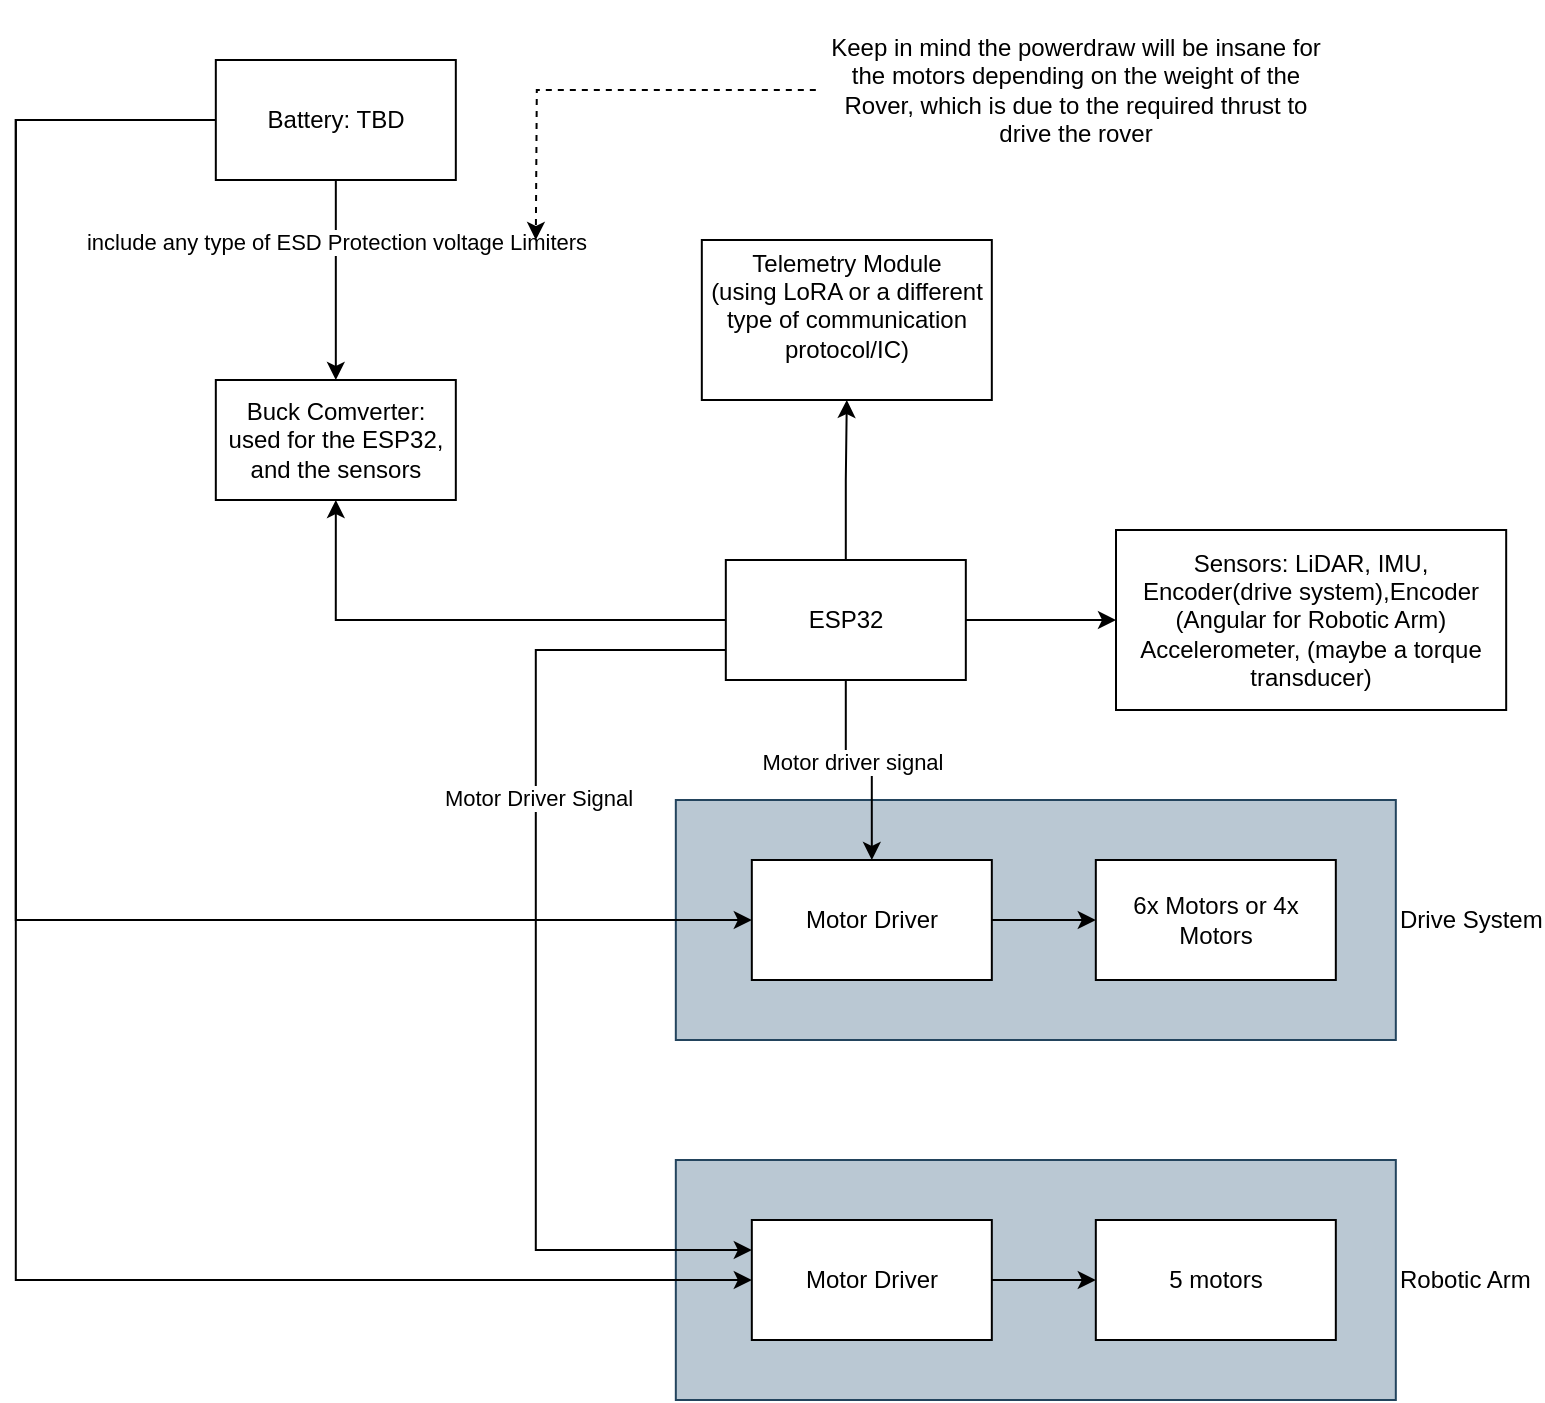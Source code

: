 <mxfile version="26.2.15">
  <diagram name="Page-1" id="JyUOuHXiSFr9RC4MHVJT">
    <mxGraphModel dx="1489" dy="753" grid="1" gridSize="10" guides="1" tooltips="1" connect="1" arrows="1" fold="1" page="1" pageScale="1" pageWidth="850" pageHeight="1100" math="0" shadow="0">
      <root>
        <mxCell id="0" />
        <mxCell id="1" parent="0" />
        <mxCell id="RV9R5c63OA0wlA1ZHNCd-24" value="Robotic Arm" style="rounded=0;whiteSpace=wrap;html=1;fillColor=#bac8d3;strokeColor=#23445d;labelPosition=right;verticalLabelPosition=middle;align=left;verticalAlign=middle;" vertex="1" parent="1">
          <mxGeometry x="379.91" y="610" width="360" height="120" as="geometry" />
        </mxCell>
        <mxCell id="RV9R5c63OA0wlA1ZHNCd-21" value="Drive System" style="rounded=0;whiteSpace=wrap;html=1;fillColor=#bac8d3;strokeColor=#23445d;labelPosition=right;verticalLabelPosition=middle;align=left;verticalAlign=middle;" vertex="1" parent="1">
          <mxGeometry x="379.91" y="430" width="360" height="120" as="geometry" />
        </mxCell>
        <mxCell id="RV9R5c63OA0wlA1ZHNCd-3" value="" style="edgeStyle=orthogonalEdgeStyle;rounded=0;orthogonalLoop=1;jettySize=auto;html=1;" edge="1" parent="1" source="RV9R5c63OA0wlA1ZHNCd-1" target="RV9R5c63OA0wlA1ZHNCd-2">
          <mxGeometry relative="1" as="geometry" />
        </mxCell>
        <mxCell id="RV9R5c63OA0wlA1ZHNCd-5" value="" style="edgeStyle=orthogonalEdgeStyle;rounded=0;orthogonalLoop=1;jettySize=auto;html=1;" edge="1" parent="1" source="RV9R5c63OA0wlA1ZHNCd-1" target="RV9R5c63OA0wlA1ZHNCd-4">
          <mxGeometry relative="1" as="geometry" />
        </mxCell>
        <mxCell id="RV9R5c63OA0wlA1ZHNCd-7" value="" style="edgeStyle=orthogonalEdgeStyle;rounded=0;orthogonalLoop=1;jettySize=auto;html=1;entryX=0.5;entryY=1;entryDx=0;entryDy=0;" edge="1" parent="1" source="RV9R5c63OA0wlA1ZHNCd-1" target="RV9R5c63OA0wlA1ZHNCd-8">
          <mxGeometry relative="1" as="geometry">
            <mxPoint x="369.91" y="280" as="targetPoint" />
            <Array as="points">
              <mxPoint x="209.91" y="340" />
            </Array>
          </mxGeometry>
        </mxCell>
        <mxCell id="RV9R5c63OA0wlA1ZHNCd-11" value="" style="edgeStyle=orthogonalEdgeStyle;rounded=0;orthogonalLoop=1;jettySize=auto;html=1;entryX=0.5;entryY=0;entryDx=0;entryDy=0;" edge="1" parent="1" source="RV9R5c63OA0wlA1ZHNCd-1" target="RV9R5c63OA0wlA1ZHNCd-22">
          <mxGeometry relative="1" as="geometry" />
        </mxCell>
        <mxCell id="RV9R5c63OA0wlA1ZHNCd-12" value="Motor driver signal" style="edgeLabel;html=1;align=center;verticalAlign=middle;resizable=0;points=[];" vertex="1" connectable="0" parent="RV9R5c63OA0wlA1ZHNCd-11">
          <mxGeometry x="-0.21" y="3" relative="1" as="geometry">
            <mxPoint as="offset" />
          </mxGeometry>
        </mxCell>
        <mxCell id="RV9R5c63OA0wlA1ZHNCd-25" style="edgeStyle=orthogonalEdgeStyle;rounded=0;orthogonalLoop=1;jettySize=auto;html=1;exitX=0;exitY=0.75;exitDx=0;exitDy=0;entryX=0;entryY=0.25;entryDx=0;entryDy=0;" edge="1" parent="1" source="RV9R5c63OA0wlA1ZHNCd-1" target="RV9R5c63OA0wlA1ZHNCd-10">
          <mxGeometry relative="1" as="geometry">
            <Array as="points">
              <mxPoint x="309.91" y="355" />
              <mxPoint x="309.91" y="655" />
            </Array>
          </mxGeometry>
        </mxCell>
        <mxCell id="RV9R5c63OA0wlA1ZHNCd-26" value="Motor Driver Signal" style="edgeLabel;html=1;align=center;verticalAlign=middle;resizable=0;points=[];" vertex="1" connectable="0" parent="RV9R5c63OA0wlA1ZHNCd-25">
          <mxGeometry x="-0.33" y="1" relative="1" as="geometry">
            <mxPoint as="offset" />
          </mxGeometry>
        </mxCell>
        <mxCell id="RV9R5c63OA0wlA1ZHNCd-1" value="ESP32" style="rounded=0;whiteSpace=wrap;html=1;" vertex="1" parent="1">
          <mxGeometry x="404.91" y="310" width="120" height="60" as="geometry" />
        </mxCell>
        <mxCell id="RV9R5c63OA0wlA1ZHNCd-2" value="Telemetry Module&lt;div&gt;(using LoRA or a different type of communication protocol/IC)&lt;/div&gt;&lt;div&gt;&lt;br&gt;&lt;/div&gt;" style="whiteSpace=wrap;html=1;rounded=0;" vertex="1" parent="1">
          <mxGeometry x="392.91" y="150" width="145" height="80" as="geometry" />
        </mxCell>
        <mxCell id="RV9R5c63OA0wlA1ZHNCd-4" value="Sensors: LiDAR, IMU, Encoder(drive system),Encoder (Angular for Robotic Arm) Accelerometer, (maybe a torque transducer)" style="rounded=0;whiteSpace=wrap;html=1;" vertex="1" parent="1">
          <mxGeometry x="600" y="295" width="195.09" height="90" as="geometry" />
        </mxCell>
        <mxCell id="RV9R5c63OA0wlA1ZHNCd-9" value="" style="edgeStyle=orthogonalEdgeStyle;rounded=0;orthogonalLoop=1;jettySize=auto;html=1;" edge="1" parent="1" source="RV9R5c63OA0wlA1ZHNCd-6" target="RV9R5c63OA0wlA1ZHNCd-8">
          <mxGeometry relative="1" as="geometry" />
        </mxCell>
        <mxCell id="RV9R5c63OA0wlA1ZHNCd-17" value="include any type of ESD Protection voltage Limiters" style="edgeLabel;html=1;align=center;verticalAlign=middle;resizable=0;points=[];" vertex="1" connectable="0" parent="RV9R5c63OA0wlA1ZHNCd-9">
          <mxGeometry x="-0.388" relative="1" as="geometry">
            <mxPoint as="offset" />
          </mxGeometry>
        </mxCell>
        <mxCell id="RV9R5c63OA0wlA1ZHNCd-13" style="edgeStyle=orthogonalEdgeStyle;rounded=0;orthogonalLoop=1;jettySize=auto;html=1;entryX=0;entryY=0.5;entryDx=0;entryDy=0;" edge="1" parent="1" source="RV9R5c63OA0wlA1ZHNCd-6" target="RV9R5c63OA0wlA1ZHNCd-22">
          <mxGeometry relative="1" as="geometry">
            <Array as="points">
              <mxPoint x="49.91" y="90" />
              <mxPoint x="49.91" y="490" />
            </Array>
          </mxGeometry>
        </mxCell>
        <mxCell id="RV9R5c63OA0wlA1ZHNCd-29" style="edgeStyle=orthogonalEdgeStyle;rounded=0;orthogonalLoop=1;jettySize=auto;html=1;entryX=0;entryY=0.5;entryDx=0;entryDy=0;" edge="1" parent="1" source="RV9R5c63OA0wlA1ZHNCd-6" target="RV9R5c63OA0wlA1ZHNCd-10">
          <mxGeometry relative="1" as="geometry">
            <mxPoint x="129.91" y="1000.522" as="targetPoint" />
            <Array as="points">
              <mxPoint x="49.91" y="90" />
              <mxPoint x="49.91" y="670" />
            </Array>
          </mxGeometry>
        </mxCell>
        <mxCell id="RV9R5c63OA0wlA1ZHNCd-6" value="Battery: TBD" style="whiteSpace=wrap;html=1;rounded=0;" vertex="1" parent="1">
          <mxGeometry x="149.91" y="60" width="120" height="60" as="geometry" />
        </mxCell>
        <mxCell id="RV9R5c63OA0wlA1ZHNCd-8" value="Buck Comverter: used for the ESP32, and the sensors" style="whiteSpace=wrap;html=1;rounded=0;" vertex="1" parent="1">
          <mxGeometry x="149.91" y="220" width="120" height="60" as="geometry" />
        </mxCell>
        <mxCell id="RV9R5c63OA0wlA1ZHNCd-16" value="" style="edgeStyle=orthogonalEdgeStyle;rounded=0;orthogonalLoop=1;jettySize=auto;html=1;exitX=1;exitY=0.5;exitDx=0;exitDy=0;" edge="1" parent="1" source="RV9R5c63OA0wlA1ZHNCd-22" target="RV9R5c63OA0wlA1ZHNCd-15">
          <mxGeometry relative="1" as="geometry" />
        </mxCell>
        <mxCell id="RV9R5c63OA0wlA1ZHNCd-28" value="" style="edgeStyle=orthogonalEdgeStyle;rounded=0;orthogonalLoop=1;jettySize=auto;html=1;" edge="1" parent="1" source="RV9R5c63OA0wlA1ZHNCd-10" target="RV9R5c63OA0wlA1ZHNCd-27">
          <mxGeometry relative="1" as="geometry" />
        </mxCell>
        <mxCell id="RV9R5c63OA0wlA1ZHNCd-10" value="Motor Driver" style="whiteSpace=wrap;html=1;rounded=0;" vertex="1" parent="1">
          <mxGeometry x="417.91" y="640" width="120" height="60" as="geometry" />
        </mxCell>
        <mxCell id="RV9R5c63OA0wlA1ZHNCd-15" value="6x Motors or 4x Motors" style="whiteSpace=wrap;html=1;rounded=0;" vertex="1" parent="1">
          <mxGeometry x="589.91" y="460" width="120" height="60" as="geometry" />
        </mxCell>
        <mxCell id="RV9R5c63OA0wlA1ZHNCd-20" style="edgeStyle=orthogonalEdgeStyle;rounded=0;orthogonalLoop=1;jettySize=auto;html=1;dashed=1;" edge="1" parent="1" source="RV9R5c63OA0wlA1ZHNCd-18">
          <mxGeometry relative="1" as="geometry">
            <mxPoint x="309.91" y="150" as="targetPoint" />
          </mxGeometry>
        </mxCell>
        <mxCell id="RV9R5c63OA0wlA1ZHNCd-18" value="Keep in mind the powerdraw will be insane for the motors depending on the weight of the Rover, which is due to the required thrust to drive the rover" style="text;html=1;align=center;verticalAlign=middle;whiteSpace=wrap;rounded=0;" vertex="1" parent="1">
          <mxGeometry x="449.91" y="30" width="260" height="90" as="geometry" />
        </mxCell>
        <mxCell id="RV9R5c63OA0wlA1ZHNCd-22" value="Motor Driver" style="whiteSpace=wrap;html=1;rounded=0;" vertex="1" parent="1">
          <mxGeometry x="417.91" y="460" width="120" height="60" as="geometry" />
        </mxCell>
        <mxCell id="RV9R5c63OA0wlA1ZHNCd-27" value="5 motors" style="whiteSpace=wrap;html=1;rounded=0;" vertex="1" parent="1">
          <mxGeometry x="589.91" y="640" width="120" height="60" as="geometry" />
        </mxCell>
      </root>
    </mxGraphModel>
  </diagram>
</mxfile>
